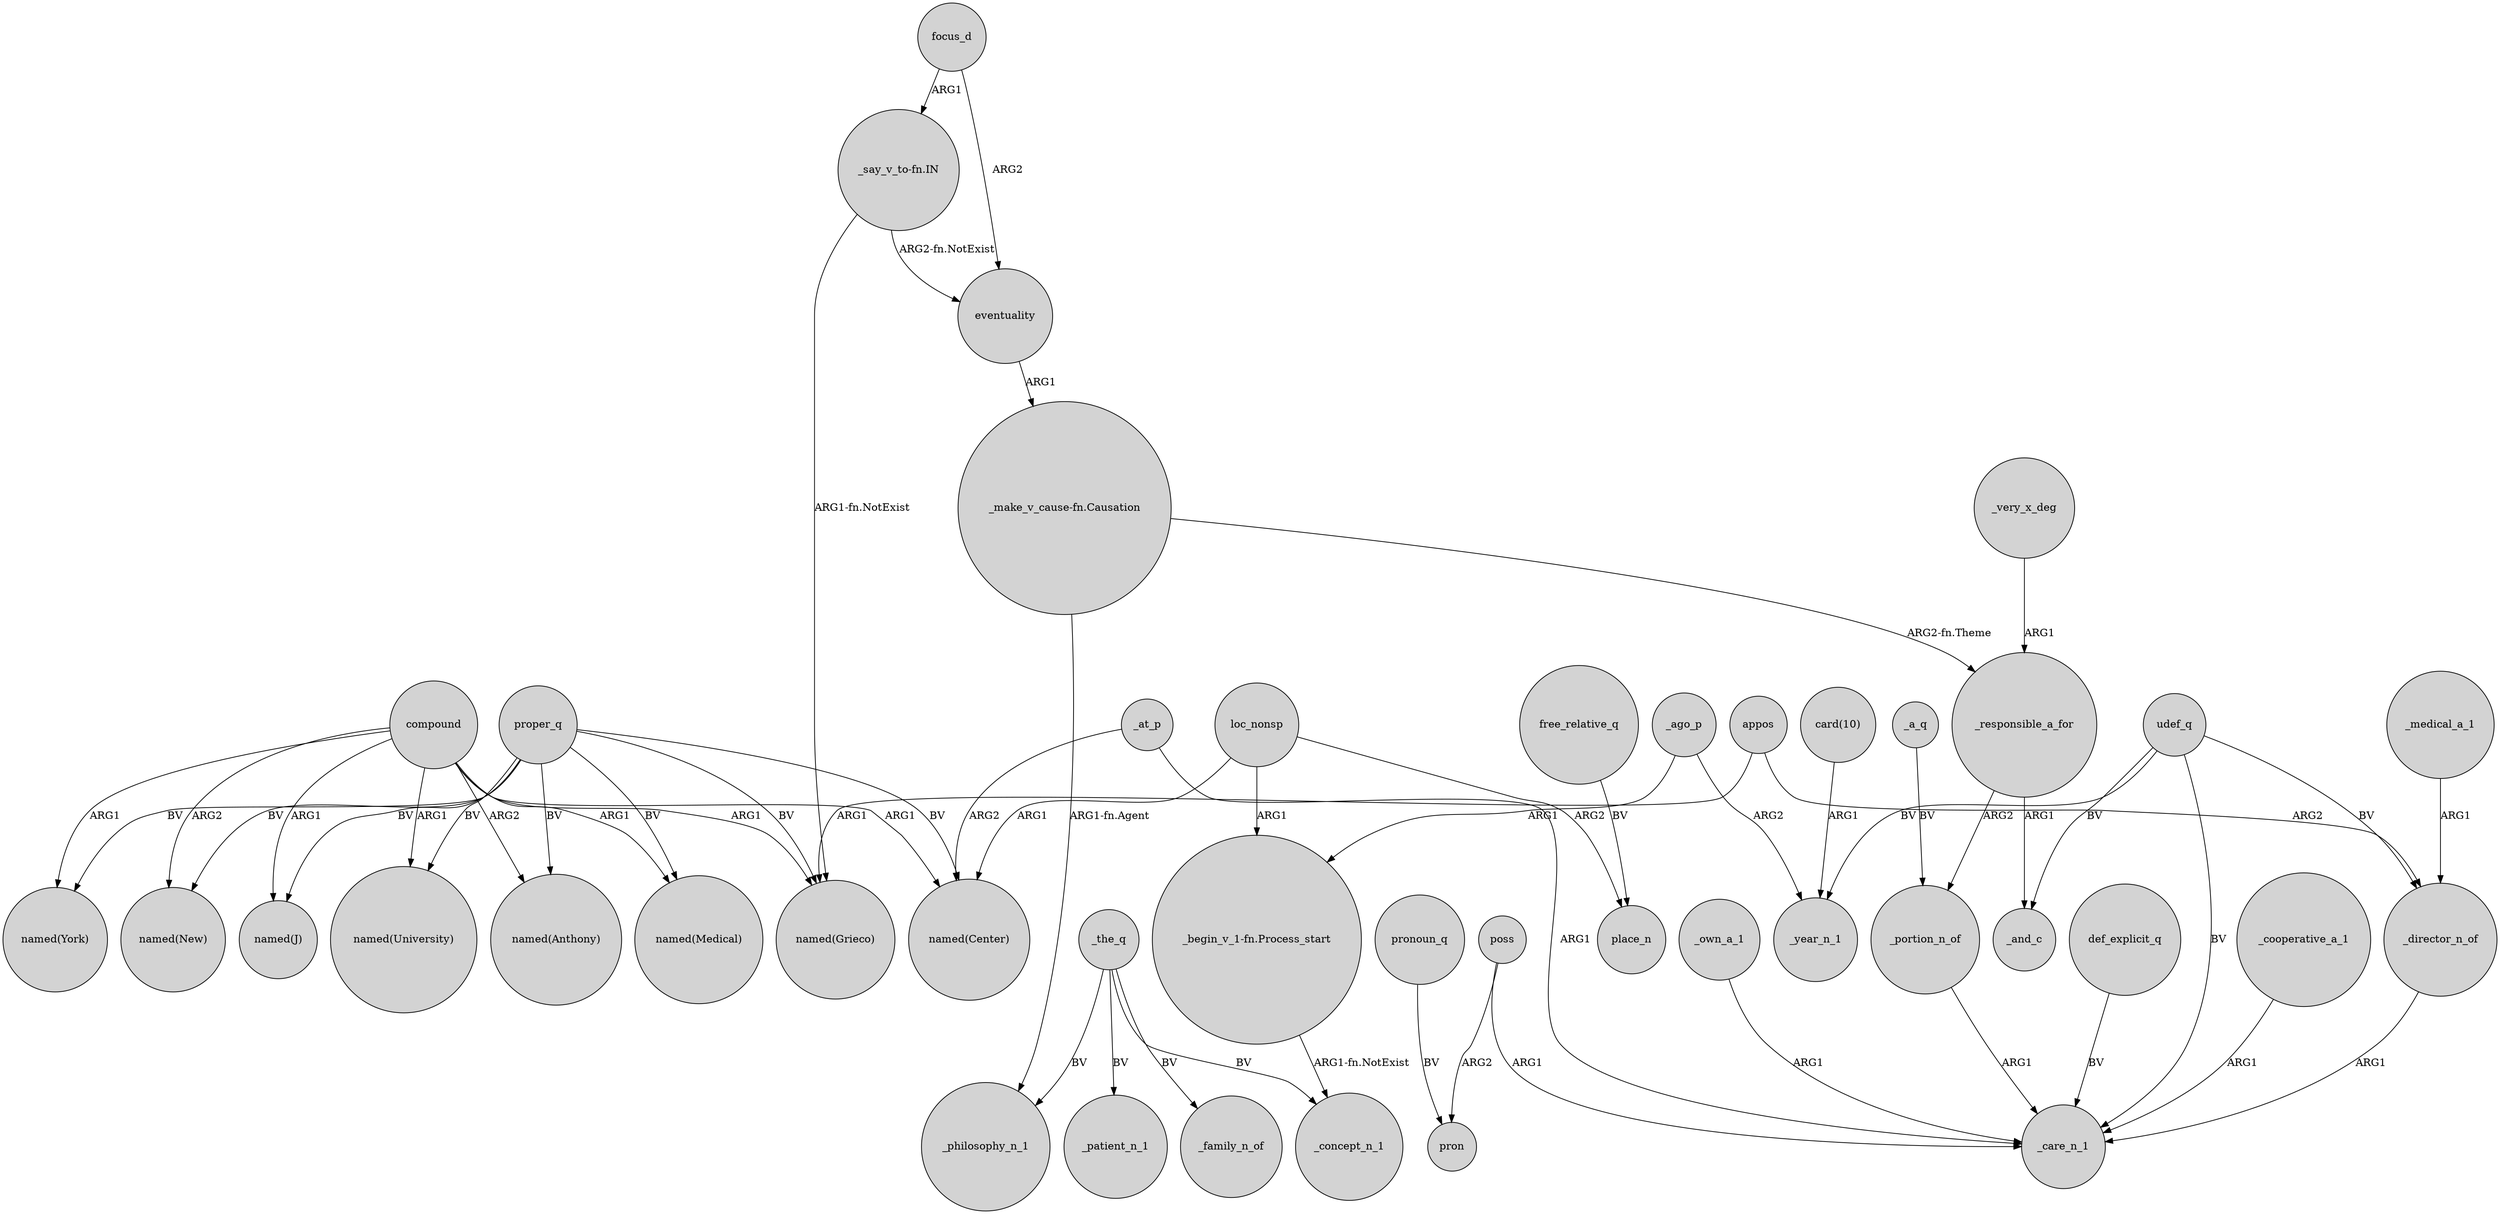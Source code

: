 digraph {
	node [shape=circle style=filled]
	"_say_v_to-fn.IN" -> eventuality [label="ARG2-fn.NotExist"]
	compound -> "named(Medical)" [label=ARG1]
	compound -> "named(New)" [label=ARG2]
	poss -> pron [label=ARG2]
	def_explicit_q -> _care_n_1 [label=BV]
	proper_q -> "named(New)" [label=BV]
	appos -> "named(Grieco)" [label=ARG1]
	compound -> "named(University)" [label=ARG1]
	udef_q -> _care_n_1 [label=BV]
	_the_q -> _patient_n_1 [label=BV]
	loc_nonsp -> "named(Center)" [label=ARG1]
	proper_q -> "named(J)" [label=BV]
	_the_q -> _family_n_of [label=BV]
	_very_x_deg -> _responsible_a_for [label=ARG1]
	poss -> _care_n_1 [label=ARG1]
	_director_n_of -> _care_n_1 [label=ARG1]
	proper_q -> "named(Anthony)" [label=BV]
	_the_q -> _concept_n_1 [label=BV]
	_portion_n_of -> _care_n_1 [label=ARG1]
	"card(10)" -> _year_n_1 [label=ARG1]
	"_begin_v_1-fn.Process_start" -> _concept_n_1 [label="ARG1-fn.NotExist"]
	"_say_v_to-fn.IN" -> "named(Grieco)" [label="ARG1-fn.NotExist"]
	compound -> "named(Grieco)" [label=ARG1]
	pronoun_q -> pron [label=BV]
	_ago_p -> _year_n_1 [label=ARG2]
	compound -> "named(Anthony)" [label=ARG2]
	"_make_v_cause-fn.Causation" -> _philosophy_n_1 [label="ARG1-fn.Agent"]
	compound -> "named(York)" [label=ARG1]
	proper_q -> "named(Center)" [label=BV]
	_cooperative_a_1 -> _care_n_1 [label=ARG1]
	eventuality -> "_make_v_cause-fn.Causation" [label=ARG1]
	proper_q -> "named(Grieco)" [label=BV]
	proper_q -> "named(Medical)" [label=BV]
	_responsible_a_for -> _portion_n_of [label=ARG2]
	_ago_p -> "_begin_v_1-fn.Process_start" [label=ARG1]
	_medical_a_1 -> _director_n_of [label=ARG1]
	_at_p -> "named(Center)" [label=ARG2]
	loc_nonsp -> place_n [label=ARG2]
	udef_q -> _year_n_1 [label=BV]
	focus_d -> eventuality [label=ARG2]
	_own_a_1 -> _care_n_1 [label=ARG1]
	"_make_v_cause-fn.Causation" -> _responsible_a_for [label="ARG2-fn.Theme"]
	compound -> "named(Center)" [label=ARG1]
	free_relative_q -> place_n [label=BV]
	proper_q -> "named(York)" [label=BV]
	udef_q -> _and_c [label=BV]
	_the_q -> _philosophy_n_1 [label=BV]
	_a_q -> _portion_n_of [label=BV]
	loc_nonsp -> "_begin_v_1-fn.Process_start" [label=ARG1]
	appos -> _director_n_of [label=ARG2]
	_responsible_a_for -> _and_c [label=ARG1]
	udef_q -> _director_n_of [label=BV]
	_at_p -> _care_n_1 [label=ARG1]
	focus_d -> "_say_v_to-fn.IN" [label=ARG1]
	compound -> "named(J)" [label=ARG1]
	proper_q -> "named(University)" [label=BV]
}
